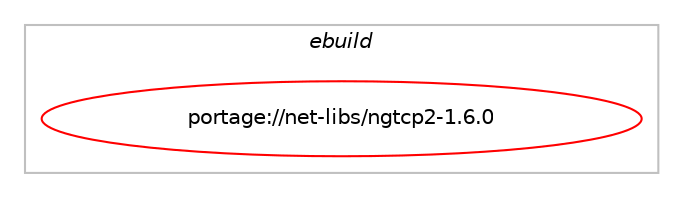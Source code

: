 digraph prolog {

# *************
# Graph options
# *************

newrank=true;
concentrate=true;
compound=true;
graph [rankdir=LR,fontname=Helvetica,fontsize=10,ranksep=1.5];#, ranksep=2.5, nodesep=0.2];
edge  [arrowhead=vee];
node  [fontname=Helvetica,fontsize=10];

# **********
# The ebuild
# **********

subgraph cluster_leftcol {
color=gray;
label=<<i>ebuild</i>>;
id [label="portage://net-libs/ngtcp2-1.6.0", color=red, width=4, href="../net-libs/ngtcp2-1.6.0.svg"];
}

# ****************
# The dependencies
# ****************

subgraph cluster_midcol {
color=gray;
label=<<i>dependencies</i>>;
subgraph cluster_compile {
fillcolor="#eeeeee";
style=filled;
label=<<i>compile</i>>;
# *** BEGIN UNKNOWN DEPENDENCY TYPE (TODO) ***
# id -> equal(use_conditional_group(positive,ssl,portage://net-libs/ngtcp2-1.6.0,[use_conditional_group(positive,gnutls,portage://net-libs/ngtcp2-1.6.0,[package_dependency(portage://net-libs/ngtcp2-1.6.0,install,no,net-libs,gnutls,greaterequal,[3.7.2,,,3.7.2],[slot(0),equal],[])]),use_conditional_group(positive,openssl,portage://net-libs/ngtcp2-1.6.0,[package_dependency(portage://net-libs/ngtcp2-1.6.0,install,no,dev-libs,openssl,greaterequal,[1.1.1,,,1.1.1],[slot(0),equal],[])])]))
# *** END UNKNOWN DEPENDENCY TYPE (TODO) ***

# *** BEGIN UNKNOWN DEPENDENCY TYPE (TODO) ***
# id -> equal(use_conditional_group(positive,test,portage://net-libs/ngtcp2-1.6.0,[package_dependency(portage://net-libs/ngtcp2-1.6.0,install,no,dev-util,cunit,greaterequal,[2.1,,,2.1],[],[use(optenable(abi_x86_32),negative),use(optenable(abi_x86_64),negative),use(optenable(abi_x86_x32),negative),use(optenable(abi_mips_n32),negative),use(optenable(abi_mips_n64),negative),use(optenable(abi_mips_o32),negative),use(optenable(abi_s390_32),negative),use(optenable(abi_s390_64),negative)])]))
# *** END UNKNOWN DEPENDENCY TYPE (TODO) ***

}
subgraph cluster_compileandrun {
fillcolor="#eeeeee";
style=filled;
label=<<i>compile and run</i>>;
}
subgraph cluster_run {
fillcolor="#eeeeee";
style=filled;
label=<<i>run</i>>;
# *** BEGIN UNKNOWN DEPENDENCY TYPE (TODO) ***
# id -> equal(use_conditional_group(positive,ssl,portage://net-libs/ngtcp2-1.6.0,[use_conditional_group(positive,gnutls,portage://net-libs/ngtcp2-1.6.0,[package_dependency(portage://net-libs/ngtcp2-1.6.0,run,no,net-libs,gnutls,greaterequal,[3.7.2,,,3.7.2],[slot(0),equal],[])]),use_conditional_group(positive,openssl,portage://net-libs/ngtcp2-1.6.0,[package_dependency(portage://net-libs/ngtcp2-1.6.0,run,no,dev-libs,openssl,greaterequal,[1.1.1,,,1.1.1],[slot(0),equal],[])])]))
# *** END UNKNOWN DEPENDENCY TYPE (TODO) ***

}
}

# **************
# The candidates
# **************

subgraph cluster_choices {
rank=same;
color=gray;
label=<<i>candidates</i>>;

}

}
